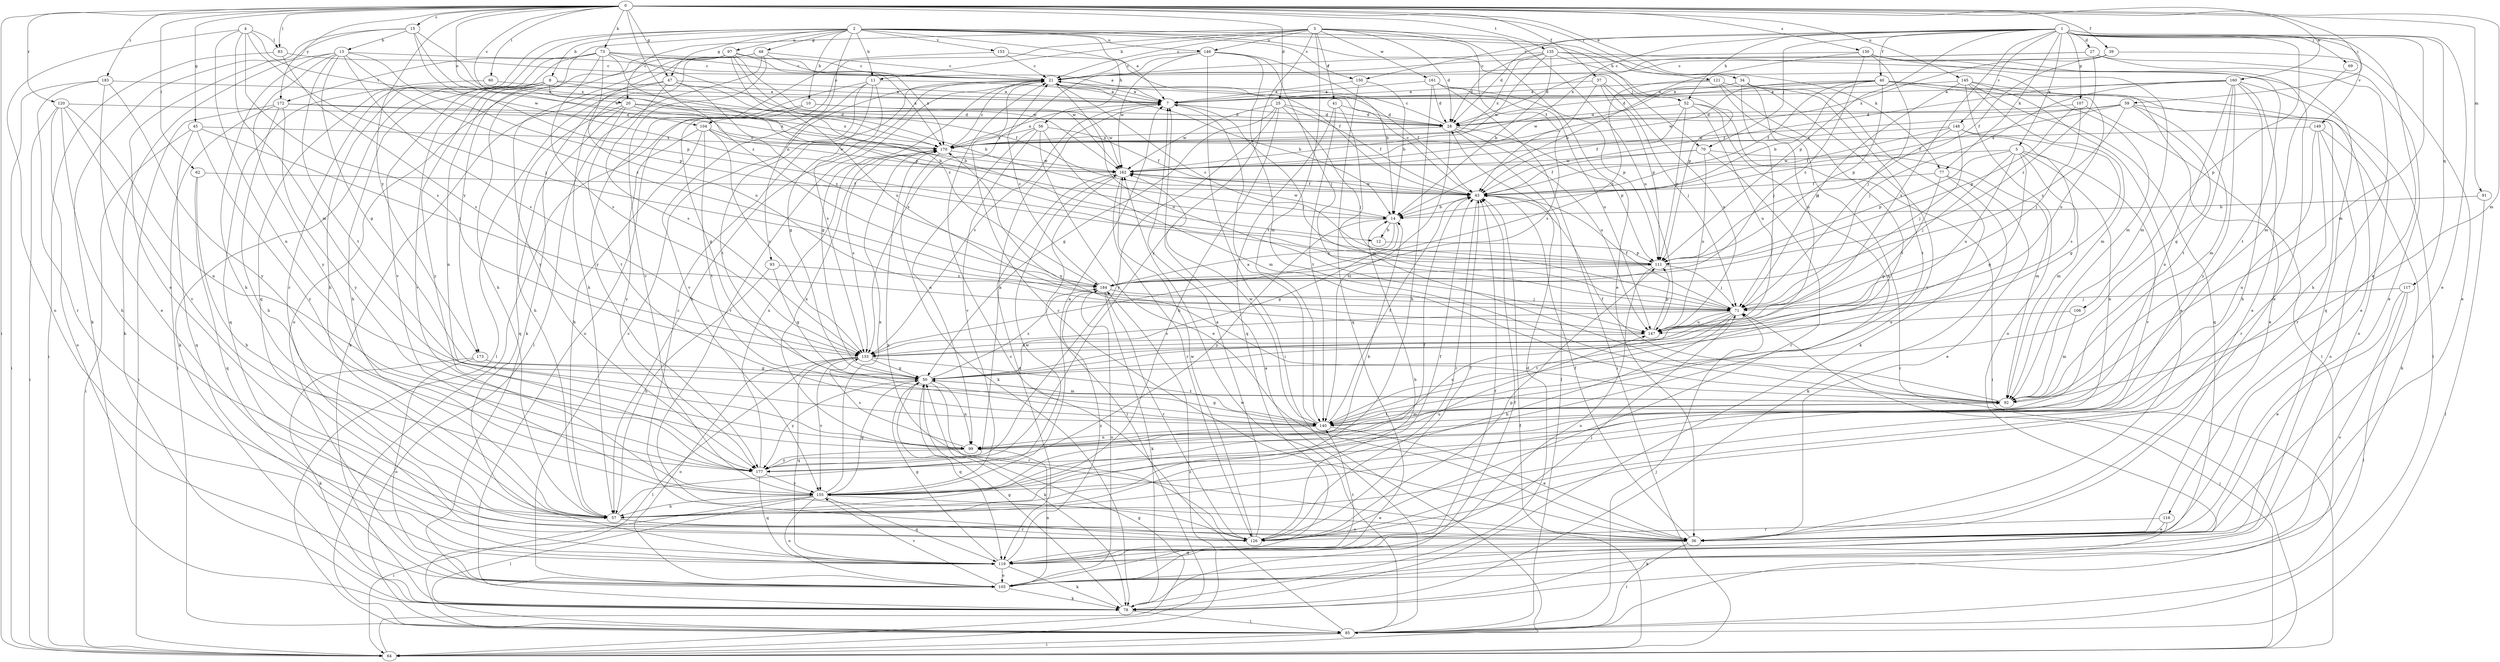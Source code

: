 strict digraph  {
0;
1;
2;
3;
4;
5;
7;
8;
10;
11;
12;
13;
14;
15;
20;
21;
25;
27;
28;
34;
36;
37;
39;
40;
41;
43;
45;
47;
48;
50;
52;
56;
57;
59;
60;
62;
64;
69;
70;
71;
73;
77;
78;
83;
85;
91;
92;
93;
97;
99;
104;
105;
106;
107;
111;
116;
117;
119;
120;
121;
126;
130;
133;
135;
140;
145;
146;
147;
148;
149;
150;
153;
155;
160;
161;
162;
170;
172;
173;
177;
183;
184;
0 -> 15  [label=c];
0 -> 20  [label=c];
0 -> 25  [label=d];
0 -> 34  [label=e];
0 -> 37  [label=f];
0 -> 39  [label=f];
0 -> 45  [label=g];
0 -> 47  [label=g];
0 -> 59  [label=i];
0 -> 60  [label=i];
0 -> 62  [label=i];
0 -> 64  [label=i];
0 -> 73  [label=k];
0 -> 83  [label=l];
0 -> 91  [label=m];
0 -> 92  [label=m];
0 -> 104  [label=o];
0 -> 120  [label=r];
0 -> 121  [label=r];
0 -> 130  [label=s];
0 -> 135  [label=t];
0 -> 145  [label=u];
0 -> 160  [label=w];
0 -> 172  [label=y];
0 -> 173  [label=y];
0 -> 183  [label=z];
0 -> 184  [label=z];
1 -> 5  [label=a];
1 -> 27  [label=d];
1 -> 28  [label=d];
1 -> 36  [label=e];
1 -> 40  [label=f];
1 -> 52  [label=h];
1 -> 69  [label=j];
1 -> 70  [label=j];
1 -> 77  [label=k];
1 -> 92  [label=m];
1 -> 106  [label=p];
1 -> 107  [label=p];
1 -> 111  [label=p];
1 -> 116  [label=q];
1 -> 117  [label=q];
1 -> 133  [label=s];
1 -> 148  [label=v];
1 -> 149  [label=v];
1 -> 150  [label=v];
1 -> 170  [label=x];
2 -> 7  [label=a];
2 -> 8  [label=b];
2 -> 10  [label=b];
2 -> 11  [label=b];
2 -> 47  [label=g];
2 -> 48  [label=g];
2 -> 52  [label=h];
2 -> 56  [label=h];
2 -> 70  [label=j];
2 -> 77  [label=k];
2 -> 93  [label=n];
2 -> 97  [label=n];
2 -> 119  [label=q];
2 -> 126  [label=r];
2 -> 146  [label=u];
2 -> 150  [label=v];
2 -> 153  [label=v];
2 -> 173  [label=y];
3 -> 11  [label=b];
3 -> 20  [label=c];
3 -> 21  [label=c];
3 -> 28  [label=d];
3 -> 36  [label=e];
3 -> 41  [label=f];
3 -> 43  [label=f];
3 -> 104  [label=o];
3 -> 140  [label=t];
3 -> 146  [label=u];
3 -> 147  [label=u];
3 -> 161  [label=w];
3 -> 177  [label=y];
4 -> 71  [label=j];
4 -> 83  [label=l];
4 -> 92  [label=m];
4 -> 99  [label=n];
4 -> 105  [label=o];
4 -> 133  [label=s];
4 -> 162  [label=w];
5 -> 50  [label=g];
5 -> 71  [label=j];
5 -> 92  [label=m];
5 -> 99  [label=n];
5 -> 111  [label=p];
5 -> 147  [label=u];
5 -> 155  [label=v];
5 -> 162  [label=w];
7 -> 28  [label=d];
7 -> 71  [label=j];
7 -> 133  [label=s];
7 -> 170  [label=x];
8 -> 7  [label=a];
8 -> 12  [label=b];
8 -> 43  [label=f];
8 -> 57  [label=h];
8 -> 78  [label=k];
8 -> 99  [label=n];
8 -> 155  [label=v];
8 -> 177  [label=y];
10 -> 28  [label=d];
10 -> 50  [label=g];
10 -> 85  [label=l];
10 -> 162  [label=w];
11 -> 7  [label=a];
11 -> 50  [label=g];
11 -> 105  [label=o];
11 -> 133  [label=s];
11 -> 140  [label=t];
11 -> 155  [label=v];
12 -> 111  [label=p];
13 -> 21  [label=c];
13 -> 50  [label=g];
13 -> 57  [label=h];
13 -> 78  [label=k];
13 -> 111  [label=p];
13 -> 133  [label=s];
13 -> 140  [label=t];
13 -> 177  [label=y];
13 -> 184  [label=z];
14 -> 12  [label=b];
14 -> 50  [label=g];
14 -> 162  [label=w];
14 -> 177  [label=y];
14 -> 184  [label=z];
15 -> 13  [label=b];
15 -> 36  [label=e];
15 -> 78  [label=k];
15 -> 111  [label=p];
15 -> 162  [label=w];
15 -> 170  [label=x];
20 -> 14  [label=b];
20 -> 28  [label=d];
20 -> 57  [label=h];
20 -> 119  [label=q];
20 -> 140  [label=t];
20 -> 170  [label=x];
21 -> 7  [label=a];
21 -> 14  [label=b];
21 -> 43  [label=f];
21 -> 50  [label=g];
21 -> 57  [label=h];
21 -> 126  [label=r];
21 -> 147  [label=u];
25 -> 28  [label=d];
25 -> 43  [label=f];
25 -> 50  [label=g];
25 -> 57  [label=h];
25 -> 71  [label=j];
25 -> 162  [label=w];
25 -> 177  [label=y];
27 -> 21  [label=c];
27 -> 28  [label=d];
27 -> 36  [label=e];
27 -> 57  [label=h];
27 -> 184  [label=z];
28 -> 21  [label=c];
28 -> 85  [label=l];
28 -> 111  [label=p];
28 -> 140  [label=t];
28 -> 147  [label=u];
28 -> 170  [label=x];
34 -> 7  [label=a];
34 -> 71  [label=j];
34 -> 78  [label=k];
34 -> 140  [label=t];
34 -> 147  [label=u];
34 -> 162  [label=w];
36 -> 21  [label=c];
36 -> 43  [label=f];
36 -> 85  [label=l];
36 -> 119  [label=q];
36 -> 170  [label=x];
37 -> 7  [label=a];
37 -> 71  [label=j];
37 -> 111  [label=p];
37 -> 133  [label=s];
37 -> 147  [label=u];
39 -> 21  [label=c];
39 -> 36  [label=e];
39 -> 43  [label=f];
39 -> 170  [label=x];
40 -> 7  [label=a];
40 -> 14  [label=b];
40 -> 28  [label=d];
40 -> 36  [label=e];
40 -> 43  [label=f];
40 -> 105  [label=o];
40 -> 111  [label=p];
40 -> 147  [label=u];
40 -> 162  [label=w];
41 -> 28  [label=d];
41 -> 92  [label=m];
41 -> 119  [label=q];
41 -> 140  [label=t];
43 -> 14  [label=b];
43 -> 21  [label=c];
43 -> 126  [label=r];
43 -> 162  [label=w];
45 -> 64  [label=i];
45 -> 71  [label=j];
45 -> 119  [label=q];
45 -> 170  [label=x];
45 -> 177  [label=y];
47 -> 7  [label=a];
47 -> 14  [label=b];
47 -> 78  [label=k];
47 -> 85  [label=l];
47 -> 133  [label=s];
47 -> 184  [label=z];
48 -> 21  [label=c];
48 -> 57  [label=h];
48 -> 78  [label=k];
48 -> 85  [label=l];
48 -> 155  [label=v];
48 -> 170  [label=x];
50 -> 78  [label=k];
50 -> 92  [label=m];
50 -> 99  [label=n];
50 -> 119  [label=q];
50 -> 126  [label=r];
50 -> 177  [label=y];
50 -> 184  [label=z];
52 -> 28  [label=d];
52 -> 43  [label=f];
52 -> 64  [label=i];
52 -> 99  [label=n];
52 -> 111  [label=p];
52 -> 147  [label=u];
56 -> 36  [label=e];
56 -> 43  [label=f];
56 -> 92  [label=m];
56 -> 99  [label=n];
56 -> 155  [label=v];
56 -> 170  [label=x];
57 -> 36  [label=e];
57 -> 43  [label=f];
57 -> 126  [label=r];
57 -> 162  [label=w];
59 -> 28  [label=d];
59 -> 43  [label=f];
59 -> 50  [label=g];
59 -> 92  [label=m];
59 -> 126  [label=r];
59 -> 162  [label=w];
59 -> 184  [label=z];
60 -> 7  [label=a];
60 -> 119  [label=q];
62 -> 43  [label=f];
62 -> 57  [label=h];
62 -> 119  [label=q];
64 -> 43  [label=f];
64 -> 50  [label=g];
64 -> 71  [label=j];
64 -> 184  [label=z];
69 -> 92  [label=m];
70 -> 43  [label=f];
70 -> 92  [label=m];
70 -> 126  [label=r];
70 -> 147  [label=u];
70 -> 162  [label=w];
71 -> 43  [label=f];
71 -> 57  [label=h];
71 -> 99  [label=n];
71 -> 133  [label=s];
71 -> 140  [label=t];
71 -> 147  [label=u];
73 -> 7  [label=a];
73 -> 21  [label=c];
73 -> 57  [label=h];
73 -> 111  [label=p];
73 -> 133  [label=s];
73 -> 147  [label=u];
73 -> 155  [label=v];
73 -> 162  [label=w];
73 -> 172  [label=t];
77 -> 36  [label=e];
77 -> 43  [label=f];
77 -> 50  [label=g];
77 -> 78  [label=k];
78 -> 28  [label=d];
78 -> 43  [label=f];
78 -> 50  [label=g];
78 -> 85  [label=l];
83 -> 21  [label=c];
83 -> 64  [label=i];
83 -> 133  [label=s];
85 -> 7  [label=a];
85 -> 21  [label=c];
85 -> 64  [label=i];
85 -> 71  [label=j];
85 -> 162  [label=w];
91 -> 14  [label=b];
91 -> 85  [label=l];
92 -> 43  [label=f];
92 -> 140  [label=t];
92 -> 170  [label=x];
93 -> 50  [label=g];
93 -> 57  [label=h];
93 -> 184  [label=z];
97 -> 21  [label=c];
97 -> 57  [label=h];
97 -> 105  [label=o];
97 -> 147  [label=u];
97 -> 162  [label=w];
97 -> 170  [label=x];
97 -> 177  [label=y];
97 -> 184  [label=z];
99 -> 133  [label=s];
99 -> 170  [label=x];
99 -> 177  [label=y];
104 -> 57  [label=h];
104 -> 133  [label=s];
104 -> 140  [label=t];
104 -> 162  [label=w];
104 -> 170  [label=x];
104 -> 177  [label=y];
105 -> 21  [label=c];
105 -> 43  [label=f];
105 -> 78  [label=k];
105 -> 99  [label=n];
105 -> 155  [label=v];
106 -> 92  [label=m];
106 -> 147  [label=u];
107 -> 28  [label=d];
107 -> 36  [label=e];
107 -> 71  [label=j];
107 -> 111  [label=p];
111 -> 21  [label=c];
111 -> 71  [label=j];
111 -> 105  [label=o];
111 -> 184  [label=z];
116 -> 36  [label=e];
116 -> 78  [label=k];
116 -> 126  [label=r];
117 -> 36  [label=e];
117 -> 71  [label=j];
117 -> 85  [label=l];
117 -> 105  [label=o];
119 -> 50  [label=g];
119 -> 71  [label=j];
119 -> 78  [label=k];
119 -> 105  [label=o];
119 -> 140  [label=t];
119 -> 184  [label=z];
120 -> 28  [label=d];
120 -> 57  [label=h];
120 -> 64  [label=i];
120 -> 99  [label=n];
120 -> 105  [label=o];
120 -> 155  [label=v];
121 -> 7  [label=a];
121 -> 64  [label=i];
121 -> 140  [label=t];
121 -> 155  [label=v];
121 -> 184  [label=z];
126 -> 7  [label=a];
126 -> 14  [label=b];
126 -> 21  [label=c];
126 -> 43  [label=f];
126 -> 111  [label=p];
126 -> 162  [label=w];
130 -> 14  [label=b];
130 -> 21  [label=c];
130 -> 36  [label=e];
130 -> 71  [label=j];
130 -> 92  [label=m];
130 -> 140  [label=t];
130 -> 184  [label=z];
133 -> 50  [label=g];
133 -> 85  [label=l];
133 -> 105  [label=o];
133 -> 119  [label=q];
133 -> 140  [label=t];
133 -> 155  [label=v];
135 -> 14  [label=b];
135 -> 21  [label=c];
135 -> 28  [label=d];
135 -> 92  [label=m];
135 -> 111  [label=p];
135 -> 119  [label=q];
135 -> 162  [label=w];
135 -> 170  [label=x];
140 -> 7  [label=a];
140 -> 36  [label=e];
140 -> 43  [label=f];
140 -> 50  [label=g];
140 -> 92  [label=m];
140 -> 99  [label=n];
140 -> 162  [label=w];
145 -> 7  [label=a];
145 -> 36  [label=e];
145 -> 71  [label=j];
145 -> 85  [label=l];
145 -> 92  [label=m];
145 -> 105  [label=o];
145 -> 119  [label=q];
146 -> 14  [label=b];
146 -> 21  [label=c];
146 -> 64  [label=i];
146 -> 71  [label=j];
146 -> 92  [label=m];
146 -> 133  [label=s];
146 -> 162  [label=w];
147 -> 111  [label=p];
147 -> 133  [label=s];
148 -> 43  [label=f];
148 -> 50  [label=g];
148 -> 71  [label=j];
148 -> 111  [label=p];
148 -> 133  [label=s];
148 -> 170  [label=x];
149 -> 78  [label=k];
149 -> 99  [label=n];
149 -> 105  [label=o];
149 -> 126  [label=r];
149 -> 170  [label=x];
150 -> 7  [label=a];
150 -> 14  [label=b];
150 -> 119  [label=q];
153 -> 21  [label=c];
153 -> 43  [label=f];
153 -> 177  [label=y];
155 -> 7  [label=a];
155 -> 14  [label=b];
155 -> 36  [label=e];
155 -> 43  [label=f];
155 -> 50  [label=g];
155 -> 57  [label=h];
155 -> 64  [label=i];
155 -> 85  [label=l];
155 -> 105  [label=o];
155 -> 119  [label=q];
155 -> 147  [label=u];
155 -> 170  [label=x];
160 -> 7  [label=a];
160 -> 36  [label=e];
160 -> 43  [label=f];
160 -> 57  [label=h];
160 -> 71  [label=j];
160 -> 85  [label=l];
160 -> 99  [label=n];
160 -> 140  [label=t];
160 -> 177  [label=y];
161 -> 7  [label=a];
161 -> 28  [label=d];
161 -> 57  [label=h];
161 -> 64  [label=i];
161 -> 111  [label=p];
161 -> 147  [label=u];
162 -> 43  [label=f];
162 -> 64  [label=i];
162 -> 119  [label=q];
162 -> 126  [label=r];
170 -> 21  [label=c];
170 -> 78  [label=k];
170 -> 133  [label=s];
170 -> 162  [label=w];
172 -> 28  [label=d];
172 -> 57  [label=h];
172 -> 64  [label=i];
172 -> 85  [label=l];
172 -> 170  [label=x];
172 -> 177  [label=y];
173 -> 50  [label=g];
173 -> 78  [label=k];
173 -> 105  [label=o];
177 -> 7  [label=a];
177 -> 119  [label=q];
177 -> 155  [label=v];
177 -> 170  [label=x];
183 -> 7  [label=a];
183 -> 36  [label=e];
183 -> 64  [label=i];
183 -> 126  [label=r];
183 -> 177  [label=y];
184 -> 21  [label=c];
184 -> 71  [label=j];
184 -> 78  [label=k];
184 -> 105  [label=o];
184 -> 126  [label=r];
}
